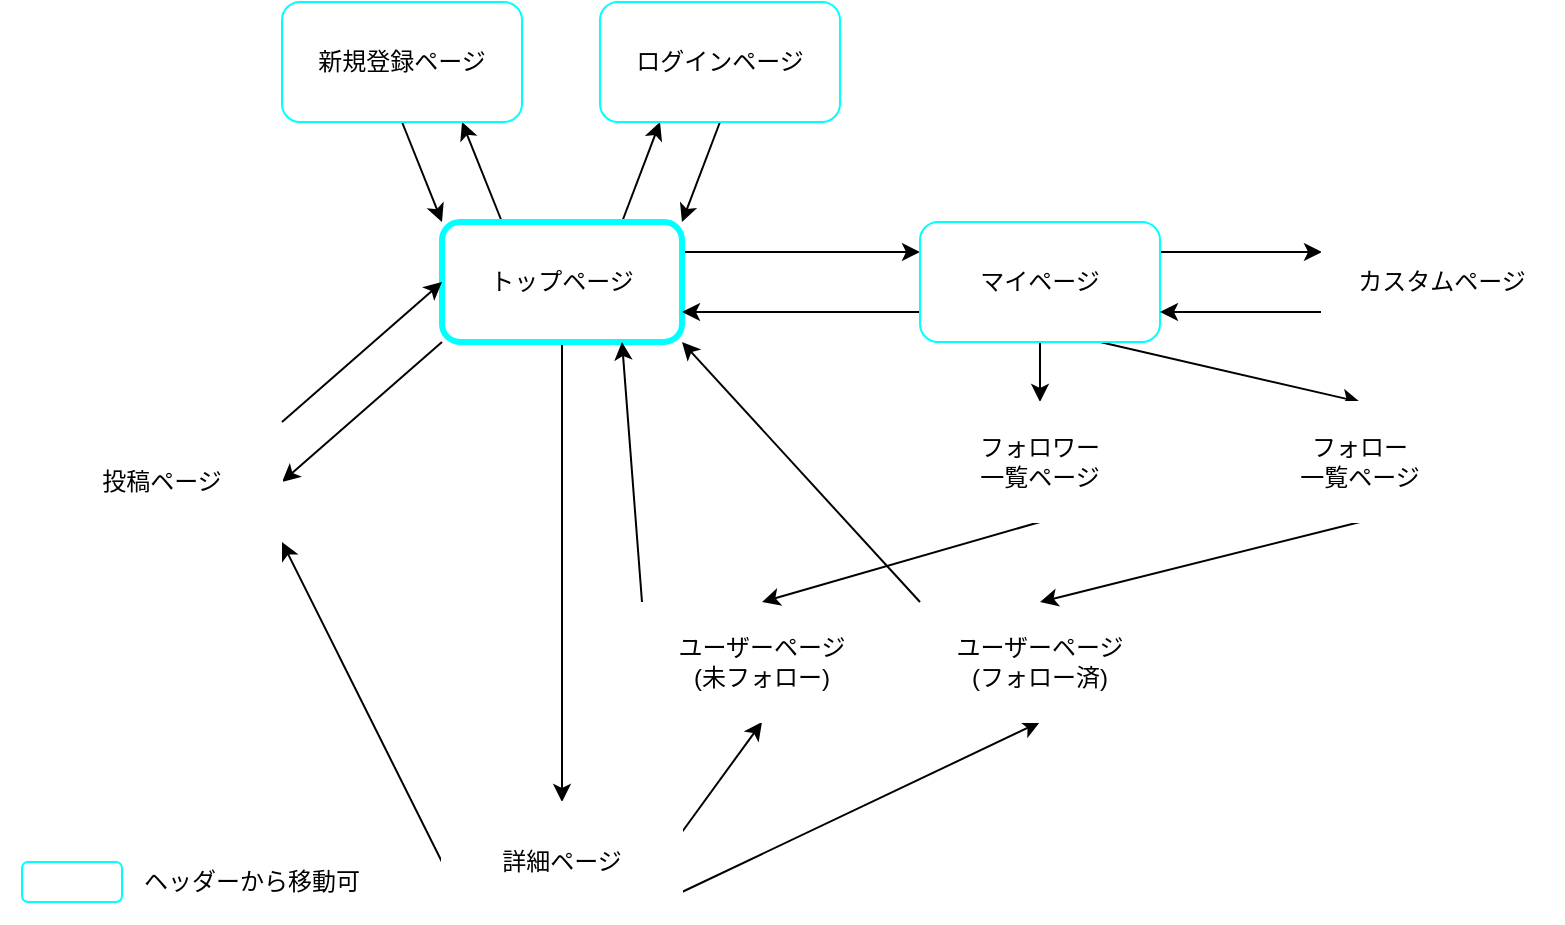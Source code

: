 <mxfile>
    <diagram id="0BG-wIj0dcI21pDg0CUQ" name="ページ1">
        <mxGraphModel dx="728" dy="680" grid="1" gridSize="10" guides="1" tooltips="1" connect="1" arrows="1" fold="1" page="1" pageScale="1" pageWidth="827" pageHeight="1169" math="0" shadow="0">
            <root>
                <mxCell id="0"/>
                <mxCell id="1" parent="0"/>
                <mxCell id="10" style="edgeStyle=none;html=1;exitX=0.25;exitY=0;exitDx=0;exitDy=0;entryX=0.75;entryY=1;entryDx=0;entryDy=0;" edge="1" parent="1" source="4" target="5">
                    <mxGeometry relative="1" as="geometry"/>
                </mxCell>
                <mxCell id="12" style="edgeStyle=none;html=1;exitX=0.75;exitY=0;exitDx=0;exitDy=0;entryX=0.25;entryY=1;entryDx=0;entryDy=0;" edge="1" parent="1" source="4" target="6">
                    <mxGeometry relative="1" as="geometry"/>
                </mxCell>
                <mxCell id="22" style="edgeStyle=none;html=1;exitX=0.5;exitY=1;exitDx=0;exitDy=0;entryX=0.5;entryY=0;entryDx=0;entryDy=0;" edge="1" parent="1" source="4" target="19">
                    <mxGeometry relative="1" as="geometry"/>
                </mxCell>
                <mxCell id="25" style="edgeStyle=none;html=1;exitX=0;exitY=1;exitDx=0;exitDy=0;entryX=1;entryY=0.5;entryDx=0;entryDy=0;" edge="1" parent="1" source="4" target="23">
                    <mxGeometry relative="1" as="geometry"/>
                </mxCell>
                <mxCell id="27" style="edgeStyle=none;html=1;exitX=1;exitY=0.25;exitDx=0;exitDy=0;entryX=0;entryY=0.25;entryDx=0;entryDy=0;" edge="1" parent="1" source="4" target="18">
                    <mxGeometry relative="1" as="geometry"/>
                </mxCell>
                <mxCell id="4" value="トップページ" style="rounded=1;whiteSpace=wrap;html=1;strokeWidth=3;strokeColor=#00FFFF;" vertex="1" parent="1">
                    <mxGeometry x="241" y="120" width="120" height="60" as="geometry"/>
                </mxCell>
                <mxCell id="11" style="edgeStyle=none;html=1;exitX=0.5;exitY=1;exitDx=0;exitDy=0;entryX=0;entryY=0;entryDx=0;entryDy=0;" edge="1" parent="1" source="5" target="4">
                    <mxGeometry relative="1" as="geometry"/>
                </mxCell>
                <mxCell id="5" value="新規登録ページ" style="rounded=1;whiteSpace=wrap;html=1;strokeColor=#00FFFF;" vertex="1" parent="1">
                    <mxGeometry x="161" y="10" width="120" height="60" as="geometry"/>
                </mxCell>
                <mxCell id="13" style="edgeStyle=none;html=1;exitX=0.5;exitY=1;exitDx=0;exitDy=0;entryX=1;entryY=0;entryDx=0;entryDy=0;" edge="1" parent="1" source="6" target="4">
                    <mxGeometry relative="1" as="geometry"/>
                </mxCell>
                <mxCell id="6" value="ログインページ" style="rounded=1;whiteSpace=wrap;html=1;strokeColor=#00FFFF;" vertex="1" parent="1">
                    <mxGeometry x="320" y="10" width="120" height="60" as="geometry"/>
                </mxCell>
                <mxCell id="28" style="edgeStyle=none;html=1;exitX=0;exitY=0.75;exitDx=0;exitDy=0;entryX=1;entryY=0.75;entryDx=0;entryDy=0;" edge="1" parent="1" source="18" target="4">
                    <mxGeometry relative="1" as="geometry"/>
                </mxCell>
                <mxCell id="42" style="edgeStyle=none;html=1;exitX=1;exitY=0.25;exitDx=0;exitDy=0;entryX=0;entryY=0.25;entryDx=0;entryDy=0;" edge="1" parent="1" source="18" target="41">
                    <mxGeometry relative="1" as="geometry"/>
                </mxCell>
                <mxCell id="53" style="edgeStyle=none;html=1;exitX=0.75;exitY=1;exitDx=0;exitDy=0;entryX=0.5;entryY=0;entryDx=0;entryDy=0;" edge="1" parent="1" source="18" target="44">
                    <mxGeometry relative="1" as="geometry"/>
                </mxCell>
                <mxCell id="54" style="edgeStyle=none;html=1;exitX=0.5;exitY=1;exitDx=0;exitDy=0;entryX=0.5;entryY=0;entryDx=0;entryDy=0;" edge="1" parent="1" source="18" target="45">
                    <mxGeometry relative="1" as="geometry"/>
                </mxCell>
                <mxCell id="18" value="マイページ" style="rounded=1;whiteSpace=wrap;html=1;strokeColor=#00FFFF;strokeWidth=1;" vertex="1" parent="1">
                    <mxGeometry x="480" y="120" width="120" height="60" as="geometry"/>
                </mxCell>
                <mxCell id="24" style="edgeStyle=none;html=1;exitX=0;exitY=0.5;exitDx=0;exitDy=0;entryX=1;entryY=1;entryDx=0;entryDy=0;" edge="1" parent="1" source="19" target="23">
                    <mxGeometry relative="1" as="geometry"/>
                </mxCell>
                <mxCell id="35" style="edgeStyle=none;html=1;exitX=1;exitY=0.75;exitDx=0;exitDy=0;entryX=0.5;entryY=1;entryDx=0;entryDy=0;" edge="1" parent="1" source="19" target="29">
                    <mxGeometry relative="1" as="geometry"/>
                </mxCell>
                <mxCell id="36" style="edgeStyle=none;html=1;exitX=1;exitY=0.25;exitDx=0;exitDy=0;entryX=0.5;entryY=1;entryDx=0;entryDy=0;" edge="1" parent="1" source="19" target="30">
                    <mxGeometry relative="1" as="geometry"/>
                </mxCell>
                <mxCell id="19" value="詳細ページ" style="rounded=1;whiteSpace=wrap;html=1;strokeColor=#FFFFFF;strokeWidth=1;" vertex="1" parent="1">
                    <mxGeometry x="241" y="410" width="120" height="60" as="geometry"/>
                </mxCell>
                <mxCell id="26" style="edgeStyle=none;html=1;exitX=1;exitY=0;exitDx=0;exitDy=0;entryX=0;entryY=0.5;entryDx=0;entryDy=0;" edge="1" parent="1" source="23" target="4">
                    <mxGeometry relative="1" as="geometry"/>
                </mxCell>
                <mxCell id="23" value="投稿ページ" style="rounded=1;whiteSpace=wrap;html=1;strokeColor=#FFFFFF;strokeWidth=1;" vertex="1" parent="1">
                    <mxGeometry x="41" y="220" width="120" height="60" as="geometry"/>
                </mxCell>
                <mxCell id="38" style="edgeStyle=none;html=1;exitX=0;exitY=0;exitDx=0;exitDy=0;entryX=1;entryY=1;entryDx=0;entryDy=0;" edge="1" parent="1" source="29" target="4">
                    <mxGeometry relative="1" as="geometry"/>
                </mxCell>
                <mxCell id="29" value="ユーザーページ&lt;br&gt;(フォロー済)" style="rounded=1;whiteSpace=wrap;html=1;strokeColor=#FFFFFF;strokeWidth=1;" vertex="1" parent="1">
                    <mxGeometry x="480" y="310" width="120" height="60" as="geometry"/>
                </mxCell>
                <mxCell id="39" style="edgeStyle=none;html=1;exitX=0;exitY=0;exitDx=0;exitDy=0;entryX=0.75;entryY=1;entryDx=0;entryDy=0;" edge="1" parent="1" source="30" target="4">
                    <mxGeometry relative="1" as="geometry"/>
                </mxCell>
                <mxCell id="30" value="ユーザーページ&lt;br&gt;(未フォロー)" style="rounded=1;whiteSpace=wrap;html=1;strokeColor=#FFFFFF;strokeWidth=1;" vertex="1" parent="1">
                    <mxGeometry x="341" y="310" width="120" height="60" as="geometry"/>
                </mxCell>
                <mxCell id="43" style="edgeStyle=none;html=1;exitX=0;exitY=0.75;exitDx=0;exitDy=0;entryX=1;entryY=0.75;entryDx=0;entryDy=0;" edge="1" parent="1" source="41" target="18">
                    <mxGeometry relative="1" as="geometry"/>
                </mxCell>
                <mxCell id="41" value="カスタムページ" style="rounded=1;whiteSpace=wrap;html=1;strokeColor=#FFFFFF;strokeWidth=1;" vertex="1" parent="1">
                    <mxGeometry x="681" y="120" width="120" height="60" as="geometry"/>
                </mxCell>
                <mxCell id="56" style="edgeStyle=none;html=1;exitX=0.5;exitY=1;exitDx=0;exitDy=0;entryX=0.5;entryY=0;entryDx=0;entryDy=0;" edge="1" parent="1" source="44" target="29">
                    <mxGeometry relative="1" as="geometry"/>
                </mxCell>
                <mxCell id="44" value="フォロー&lt;br&gt;一覧ページ" style="rounded=1;whiteSpace=wrap;html=1;strokeColor=#FFFFFF;strokeWidth=1;" vertex="1" parent="1">
                    <mxGeometry x="640" y="210" width="120" height="60" as="geometry"/>
                </mxCell>
                <mxCell id="55" style="edgeStyle=none;html=1;exitX=0.5;exitY=1;exitDx=0;exitDy=0;entryX=0.5;entryY=0;entryDx=0;entryDy=0;" edge="1" parent="1" source="45" target="30">
                    <mxGeometry relative="1" as="geometry"/>
                </mxCell>
                <mxCell id="45" value="フォロワー&lt;br&gt;一覧ページ" style="rounded=1;whiteSpace=wrap;html=1;strokeColor=#FFFFFF;strokeWidth=1;" vertex="1" parent="1">
                    <mxGeometry x="480" y="210" width="120" height="60" as="geometry"/>
                </mxCell>
                <mxCell id="50" value="" style="group" vertex="1" connectable="0" parent="1">
                    <mxGeometry x="21" y="430" width="190" height="40" as="geometry"/>
                </mxCell>
                <mxCell id="15" value="" style="rounded=0;whiteSpace=wrap;html=1;strokeColor=#FFFFFF;strokeWidth=1;container=0;" vertex="1" parent="50">
                    <mxGeometry width="190" height="40" as="geometry"/>
                </mxCell>
                <mxCell id="14" value="" style="rounded=1;whiteSpace=wrap;html=1;strokeColor=#00FFFF;strokeWidth=1;" vertex="1" parent="50">
                    <mxGeometry x="10" y="10" width="50" height="20" as="geometry"/>
                </mxCell>
                <mxCell id="17" value="ヘッダーから移動可" style="rounded=0;whiteSpace=wrap;html=1;strokeColor=#FFFFFF;strokeWidth=1;opacity=0;" vertex="1" parent="50">
                    <mxGeometry x="70" y="10" width="110" height="20" as="geometry"/>
                </mxCell>
            </root>
        </mxGraphModel>
    </diagram>
</mxfile>